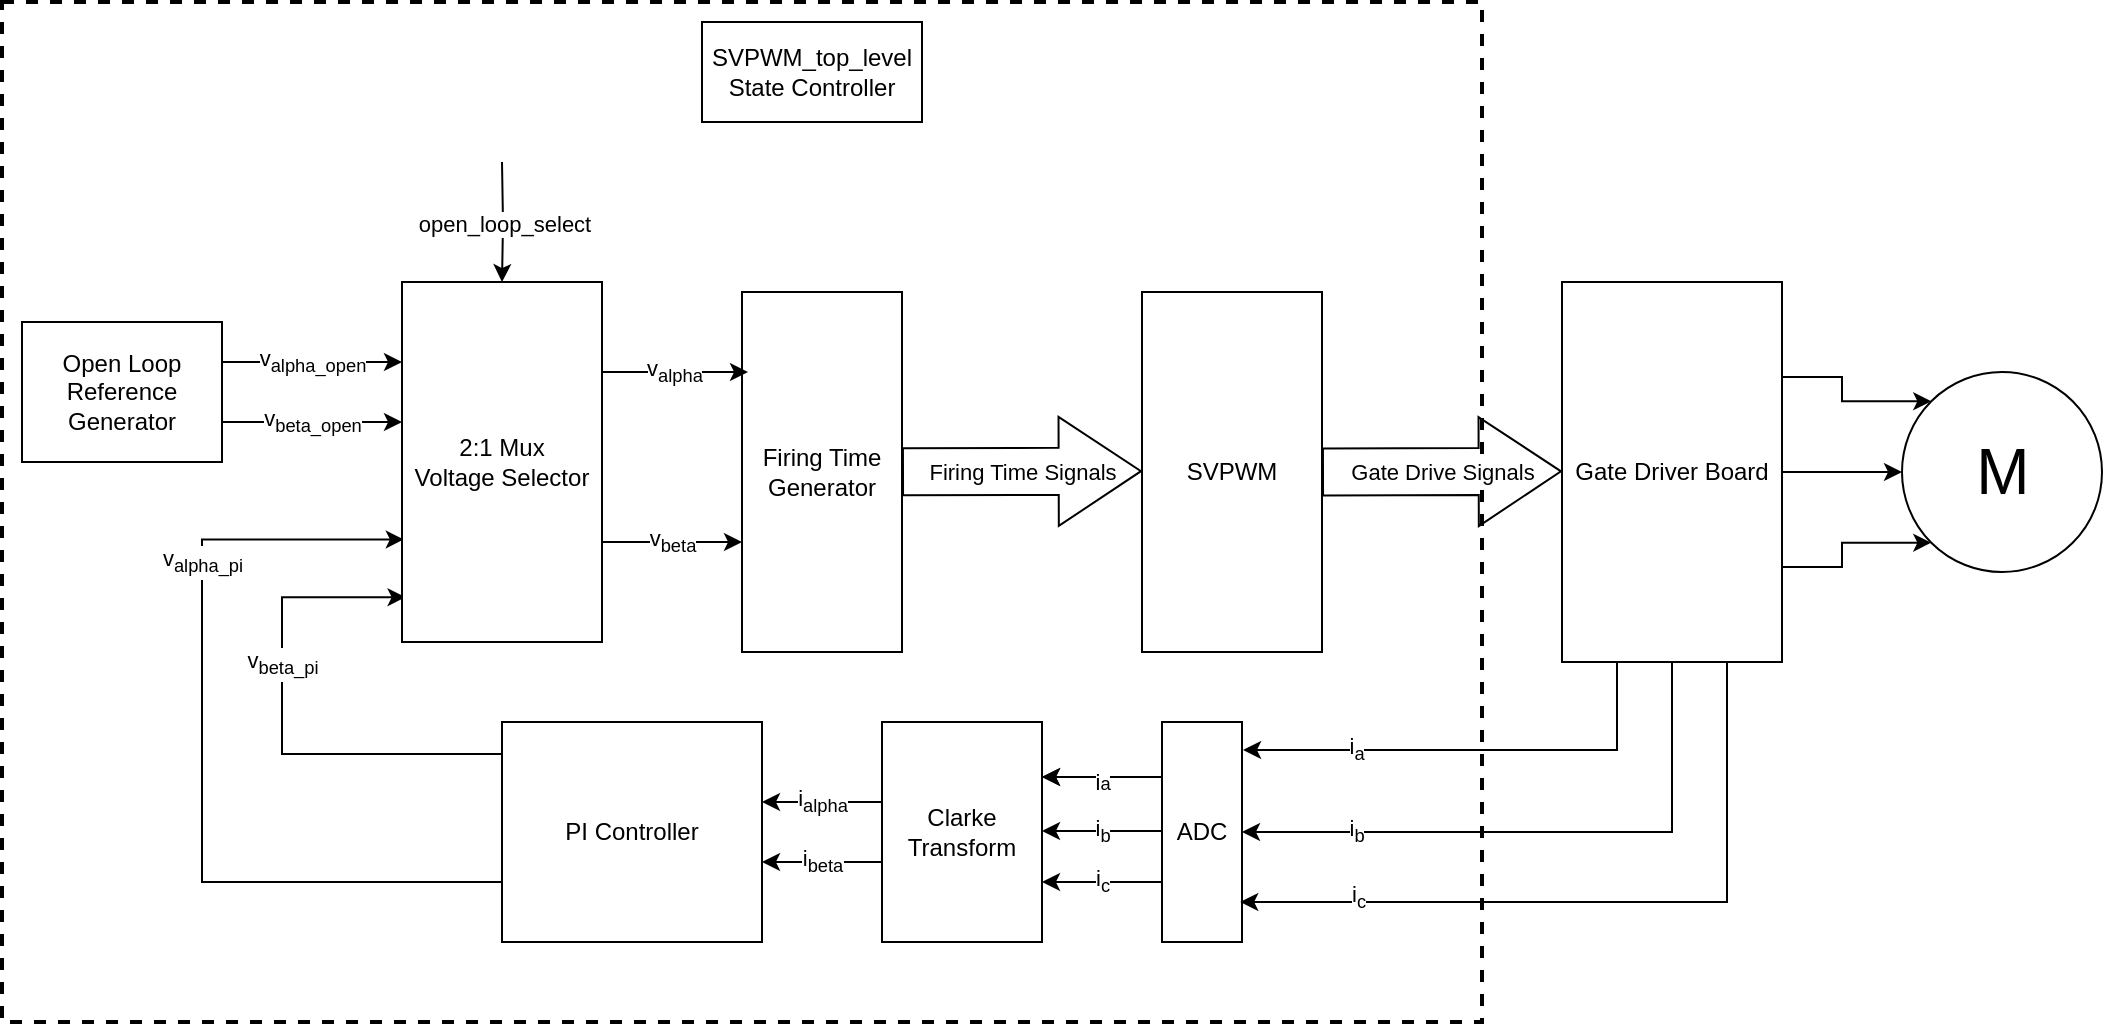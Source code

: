 <mxfile version="16.5.1" type="device"><diagram id="el2ZOe0W15FQ_RSqRqxI" name="Page-1"><mxGraphModel dx="1038" dy="737" grid="1" gridSize="10" guides="1" tooltips="1" connect="1" arrows="1" fold="1" page="1" pageScale="1" pageWidth="850" pageHeight="1100" math="0" shadow="0"><root><mxCell id="0"/><mxCell id="1" parent="0"/><mxCell id="Dm2t4EaqTQWZse2MFo61-11" value="" style="rounded=0;whiteSpace=wrap;html=1;fillColor=none;dashed=1;strokeWidth=2;" parent="1" vertex="1"><mxGeometry x="50" y="50" width="740" height="510" as="geometry"/></mxCell><mxCell id="5rADyu5DhYVkDNa7COwK-15" style="edgeStyle=orthogonalEdgeStyle;rounded=0;orthogonalLoop=1;jettySize=auto;html=1;exitX=1;exitY=0.25;exitDx=0;exitDy=0;entryX=0;entryY=0;entryDx=0;entryDy=0;" parent="1" source="5rADyu5DhYVkDNa7COwK-5" target="5rADyu5DhYVkDNa7COwK-10" edge="1"><mxGeometry relative="1" as="geometry"/></mxCell><mxCell id="5rADyu5DhYVkDNa7COwK-16" style="edgeStyle=orthogonalEdgeStyle;rounded=0;orthogonalLoop=1;jettySize=auto;html=1;exitX=1;exitY=0.5;exitDx=0;exitDy=0;" parent="1" source="5rADyu5DhYVkDNa7COwK-5" target="5rADyu5DhYVkDNa7COwK-10" edge="1"><mxGeometry relative="1" as="geometry"/></mxCell><mxCell id="5rADyu5DhYVkDNa7COwK-17" style="edgeStyle=orthogonalEdgeStyle;rounded=0;orthogonalLoop=1;jettySize=auto;html=1;exitX=1;exitY=0.75;exitDx=0;exitDy=0;entryX=0;entryY=1;entryDx=0;entryDy=0;" parent="1" source="5rADyu5DhYVkDNa7COwK-5" target="5rADyu5DhYVkDNa7COwK-10" edge="1"><mxGeometry relative="1" as="geometry"/></mxCell><mxCell id="5rADyu5DhYVkDNa7COwK-5" value="Gate Driver Board" style="rounded=0;whiteSpace=wrap;html=1;" parent="1" vertex="1"><mxGeometry x="830" y="190" width="110" height="190" as="geometry"/></mxCell><mxCell id="5rADyu5DhYVkDNa7COwK-10" value="M" style="verticalLabelPosition=middle;shadow=0;dashed=0;align=center;html=1;verticalAlign=middle;strokeWidth=1;shape=ellipse;fontSize=32;perimeter=ellipsePerimeter;" parent="1" vertex="1"><mxGeometry x="1000" y="235" width="100" height="100" as="geometry"/></mxCell><mxCell id="c5ei8WbMXMN6Et1oem6r-2" value="&lt;sub&gt;&lt;span style=&quot;font-size: 11px&quot;&gt;i&lt;/span&gt;a&lt;/sub&gt;" style="edgeStyle=orthogonalEdgeStyle;rounded=0;orthogonalLoop=1;jettySize=auto;html=1;exitX=0;exitY=0.25;exitDx=0;exitDy=0;entryX=1;entryY=0.25;entryDx=0;entryDy=0;" parent="1" edge="1"><mxGeometry relative="1" as="geometry"><mxPoint x="630" y="437.5" as="sourcePoint"/><mxPoint x="570" y="437.5" as="targetPoint"/></mxGeometry></mxCell><mxCell id="5rADyu5DhYVkDNa7COwK-9" value="ADC" style="rounded=0;whiteSpace=wrap;html=1;" parent="1" vertex="1"><mxGeometry x="630" y="410" width="40" height="110" as="geometry"/></mxCell><mxCell id="5rADyu5DhYVkDNa7COwK-20" value="" style="endArrow=classic;html=1;rounded=0;entryX=1.013;entryY=0.127;entryDx=0;entryDy=0;entryPerimeter=0;edgeStyle=orthogonalEdgeStyle;exitX=0.25;exitY=1;exitDx=0;exitDy=0;" parent="1" source="5rADyu5DhYVkDNa7COwK-5" target="5rADyu5DhYVkDNa7COwK-9" edge="1"><mxGeometry relative="1" as="geometry"><mxPoint x="850" y="400" as="sourcePoint"/><mxPoint x="960" y="450" as="targetPoint"/><Array as="points"><mxPoint x="858" y="424"/></Array></mxGeometry></mxCell><mxCell id="5rADyu5DhYVkDNa7COwK-21" value="i&lt;sub&gt;a&lt;/sub&gt;" style="edgeLabel;resizable=0;html=1;align=center;verticalAlign=middle;" parent="5rADyu5DhYVkDNa7COwK-20" connectable="0" vertex="1"><mxGeometry relative="1" as="geometry"><mxPoint x="-59" as="offset"/></mxGeometry></mxCell><mxCell id="c5ei8WbMXMN6Et1oem6r-30" value="i&lt;sub&gt;c&lt;/sub&gt;" style="edgeStyle=orthogonalEdgeStyle;rounded=0;orthogonalLoop=1;jettySize=auto;html=1;exitX=0;exitY=0.25;exitDx=0;exitDy=0;entryX=1;entryY=0.25;entryDx=0;entryDy=0;" parent="1" edge="1"><mxGeometry relative="1" as="geometry"><mxPoint x="630" y="490" as="sourcePoint"/><mxPoint x="570" y="490" as="targetPoint"/><mxPoint as="offset"/></mxGeometry></mxCell><mxCell id="c5ei8WbMXMN6Et1oem6r-31" value="SVPWM_top_level State Controller" style="rounded=0;whiteSpace=wrap;html=1;" parent="1" vertex="1"><mxGeometry x="400" y="60" width="110" height="50" as="geometry"/></mxCell><mxCell id="c5ei8WbMXMN6Et1oem6r-32" value="Clarke Transform" style="rounded=0;whiteSpace=wrap;html=1;" parent="1" vertex="1"><mxGeometry x="490" y="410" width="80" height="110" as="geometry"/></mxCell><mxCell id="c5ei8WbMXMN6Et1oem6r-33" value="i&lt;sub&gt;b&lt;/sub&gt;" style="edgeStyle=orthogonalEdgeStyle;rounded=0;orthogonalLoop=1;jettySize=auto;html=1;exitX=0;exitY=0.25;exitDx=0;exitDy=0;entryX=1;entryY=0.25;entryDx=0;entryDy=0;" parent="1" edge="1"><mxGeometry relative="1" as="geometry"><mxPoint x="630" y="464.5" as="sourcePoint"/><mxPoint x="570" y="464.5" as="targetPoint"/></mxGeometry></mxCell><mxCell id="c5ei8WbMXMN6Et1oem6r-34" value="i&lt;sub&gt;alpha&lt;/sub&gt;" style="edgeStyle=orthogonalEdgeStyle;rounded=0;orthogonalLoop=1;jettySize=auto;html=1;exitX=0;exitY=0.25;exitDx=0;exitDy=0;entryX=1;entryY=0.25;entryDx=0;entryDy=0;" parent="1" edge="1"><mxGeometry relative="1" as="geometry"><mxPoint x="490" y="450" as="sourcePoint"/><mxPoint x="430" y="450" as="targetPoint"/></mxGeometry></mxCell><mxCell id="c5ei8WbMXMN6Et1oem6r-35" value="&lt;span style=&quot;font-size: 11px&quot;&gt;i&lt;/span&gt;&lt;sub&gt;beta&lt;/sub&gt;" style="edgeStyle=orthogonalEdgeStyle;rounded=0;orthogonalLoop=1;jettySize=auto;html=1;exitX=0;exitY=0.25;exitDx=0;exitDy=0;entryX=1;entryY=0.25;entryDx=0;entryDy=0;" parent="1" edge="1"><mxGeometry relative="1" as="geometry"><mxPoint x="490" y="480" as="sourcePoint"/><mxPoint x="430" y="480" as="targetPoint"/><Array as="points"><mxPoint x="460" y="480"/><mxPoint x="460" y="480"/></Array></mxGeometry></mxCell><mxCell id="c5ei8WbMXMN6Et1oem6r-36" value="Firing Time Generator" style="rounded=0;whiteSpace=wrap;html=1;overflow=visible;" parent="1" vertex="1"><mxGeometry x="420" y="195" width="80" height="180" as="geometry"/></mxCell><mxCell id="c5ei8WbMXMN6Et1oem6r-37" value="v&lt;sub&gt;alpha&lt;/sub&gt;" style="edgeStyle=orthogonalEdgeStyle;rounded=0;orthogonalLoop=1;jettySize=auto;html=1;entryX=1;entryY=0.25;entryDx=0;entryDy=0;" parent="1" edge="1"><mxGeometry relative="1" as="geometry"><mxPoint x="348" y="235" as="sourcePoint"/><mxPoint x="423" y="235.0" as="targetPoint"/></mxGeometry></mxCell><mxCell id="c5ei8WbMXMN6Et1oem6r-39" value="&lt;sub&gt;&lt;span style=&quot;font-size: 11px&quot;&gt;i&lt;/span&gt;a&lt;/sub&gt;" style="edgeStyle=orthogonalEdgeStyle;rounded=0;orthogonalLoop=1;jettySize=auto;html=1;exitX=0;exitY=0.25;exitDx=0;exitDy=0;entryX=1;entryY=0.25;entryDx=0;entryDy=0;" parent="1" edge="1"><mxGeometry relative="1" as="geometry"><mxPoint x="630" y="437.5" as="sourcePoint"/><mxPoint x="570" y="437.5" as="targetPoint"/></mxGeometry></mxCell><mxCell id="c5ei8WbMXMN6Et1oem6r-43" value="v&lt;sub&gt;beta&lt;/sub&gt;" style="edgeStyle=orthogonalEdgeStyle;rounded=0;orthogonalLoop=1;jettySize=auto;html=1;entryX=1;entryY=0.25;entryDx=0;entryDy=0;" parent="1" edge="1"><mxGeometry relative="1" as="geometry"><mxPoint x="350" y="320" as="sourcePoint"/><mxPoint x="420" y="320" as="targetPoint"/></mxGeometry></mxCell><mxCell id="c5ei8WbMXMN6Et1oem6r-45" value="PI Controller" style="rounded=0;whiteSpace=wrap;html=1;fillColor=default;" parent="1" vertex="1"><mxGeometry x="300" y="410" width="130" height="110" as="geometry"/></mxCell><mxCell id="c5ei8WbMXMN6Et1oem6r-46" value="v&lt;sub&gt;beta_pi&lt;/sub&gt;" style="edgeStyle=orthogonalEdgeStyle;rounded=0;orthogonalLoop=1;jettySize=auto;html=1;exitX=0;exitY=0.25;exitDx=0;exitDy=0;entryX=0.018;entryY=0.87;entryDx=0;entryDy=0;entryPerimeter=0;" parent="1" edge="1"><mxGeometry x="0.376" relative="1" as="geometry"><mxPoint x="300" y="481" as="sourcePoint"/><mxPoint x="251.8" y="347.6" as="targetPoint"/><Array as="points"><mxPoint x="300" y="426"/><mxPoint x="190" y="426"/><mxPoint x="190" y="348"/></Array><mxPoint as="offset"/></mxGeometry></mxCell><mxCell id="c5ei8WbMXMN6Et1oem6r-47" value="v&lt;sub&gt;alpha_pi&lt;/sub&gt;" style="edgeStyle=orthogonalEdgeStyle;rounded=0;orthogonalLoop=1;jettySize=auto;html=1;exitX=0;exitY=0.25;exitDx=0;exitDy=0;entryX=0.009;entryY=0.715;entryDx=0;entryDy=0;entryPerimeter=0;" parent="1" target="c5ei8WbMXMN6Et1oem6r-50" edge="1"><mxGeometry x="0.514" relative="1" as="geometry"><mxPoint x="300" y="450" as="sourcePoint"/><mxPoint x="160" y="340" as="targetPoint"/><Array as="points"><mxPoint x="300" y="490"/><mxPoint x="150" y="490"/><mxPoint x="150" y="319"/></Array><mxPoint as="offset"/></mxGeometry></mxCell><mxCell id="c5ei8WbMXMN6Et1oem6r-53" value="" style="group" parent="1" vertex="1" connectable="0"><mxGeometry x="160" y="190" width="190" height="180" as="geometry"/></mxCell><mxCell id="c5ei8WbMXMN6Et1oem6r-60" value="" style="group" parent="c5ei8WbMXMN6Et1oem6r-53" vertex="1" connectable="0"><mxGeometry width="190" height="180" as="geometry"/></mxCell><mxCell id="c5ei8WbMXMN6Et1oem6r-50" value="2:1 Mux&lt;br&gt;Voltage Selector" style="rounded=0;whiteSpace=wrap;html=1;overflow=visible;" parent="c5ei8WbMXMN6Et1oem6r-60" vertex="1"><mxGeometry x="90" width="100" height="180" as="geometry"/></mxCell><mxCell id="c5ei8WbMXMN6Et1oem6r-58" value="v&lt;sub&gt;beta_open&lt;/sub&gt;" style="edgeStyle=orthogonalEdgeStyle;rounded=0;orthogonalLoop=1;jettySize=auto;html=1;exitX=0;exitY=0.25;exitDx=0;exitDy=0;" parent="c5ei8WbMXMN6Et1oem6r-60" edge="1"><mxGeometry relative="1" as="geometry"><mxPoint y="70" as="sourcePoint"/><mxPoint x="90" y="70" as="targetPoint"/></mxGeometry></mxCell><mxCell id="c5ei8WbMXMN6Et1oem6r-59" value="v&lt;sub&gt;alpha_open&lt;/sub&gt;" style="edgeStyle=orthogonalEdgeStyle;rounded=0;orthogonalLoop=1;jettySize=auto;html=1;exitX=0;exitY=0.25;exitDx=0;exitDy=0;" parent="c5ei8WbMXMN6Et1oem6r-60" edge="1"><mxGeometry relative="1" as="geometry"><mxPoint y="40" as="sourcePoint"/><mxPoint x="90" y="40" as="targetPoint"/></mxGeometry></mxCell><mxCell id="c5ei8WbMXMN6Et1oem6r-61" value="Open Loop Reference Generator" style="rounded=0;whiteSpace=wrap;html=1;fillColor=default;" parent="1" vertex="1"><mxGeometry x="60" y="210" width="100" height="70" as="geometry"/></mxCell><mxCell id="c5ei8WbMXMN6Et1oem6r-63" value="open_loop_select" style="edgeStyle=orthogonalEdgeStyle;rounded=0;orthogonalLoop=1;jettySize=auto;html=1;entryX=0.5;entryY=0;entryDx=0;entryDy=0;" parent="1" target="c5ei8WbMXMN6Et1oem6r-50" edge="1"><mxGeometry relative="1" as="geometry"><mxPoint x="300" y="130" as="sourcePoint"/><mxPoint x="320" y="130" as="targetPoint"/></mxGeometry></mxCell><mxCell id="c5ei8WbMXMN6Et1oem6r-64" value="" style="group" parent="1" vertex="1" connectable="0"><mxGeometry x="590" y="195" width="240" height="180" as="geometry"/></mxCell><mxCell id="5rADyu5DhYVkDNa7COwK-7" value="Gate Drive Signals" style="shape=flexArrow;endArrow=classic;html=1;rounded=0;endWidth=29.965;endSize=13.388;width=23.529;" parent="c5ei8WbMXMN6Et1oem6r-64" edge="1"><mxGeometry width="50" height="50" relative="1" as="geometry"><mxPoint x="120" y="90" as="sourcePoint"/><mxPoint x="240" y="89.66" as="targetPoint"/></mxGeometry></mxCell><mxCell id="c5ei8WbMXMN6Et1oem6r-38" value="SVPWM" style="rounded=0;whiteSpace=wrap;html=1;" parent="c5ei8WbMXMN6Et1oem6r-64" vertex="1"><mxGeometry x="30" width="90" height="180" as="geometry"/></mxCell><mxCell id="c5ei8WbMXMN6Et1oem6r-67" value="Firing Time Signals" style="shape=flexArrow;endArrow=classic;html=1;rounded=0;endWidth=29.965;endSize=13.388;width=23.529;" parent="c5ei8WbMXMN6Et1oem6r-64" edge="1"><mxGeometry width="50" height="50" relative="1" as="geometry"><mxPoint x="-90" y="89.92" as="sourcePoint"/><mxPoint x="30" y="89.58" as="targetPoint"/></mxGeometry></mxCell><mxCell id="Dm2t4EaqTQWZse2MFo61-3" value="" style="endArrow=classic;html=1;rounded=0;exitX=0.5;exitY=1;exitDx=0;exitDy=0;edgeStyle=orthogonalEdgeStyle;entryX=1;entryY=0.5;entryDx=0;entryDy=0;" parent="1" source="5rADyu5DhYVkDNa7COwK-5" target="5rADyu5DhYVkDNa7COwK-9" edge="1"><mxGeometry relative="1" as="geometry"><mxPoint x="839.71" y="430.0" as="sourcePoint"/><mxPoint x="800" y="472" as="targetPoint"/><Array as="points"><mxPoint x="885" y="465"/></Array></mxGeometry></mxCell><mxCell id="Dm2t4EaqTQWZse2MFo61-4" value="i&lt;sub&gt;b&lt;/sub&gt;" style="edgeLabel;resizable=0;html=1;align=center;verticalAlign=middle;" parent="Dm2t4EaqTQWZse2MFo61-3" connectable="0" vertex="1"><mxGeometry relative="1" as="geometry"><mxPoint x="-93" as="offset"/></mxGeometry></mxCell><mxCell id="Dm2t4EaqTQWZse2MFo61-5" value="" style="endArrow=classic;html=1;rounded=0;exitX=0.75;exitY=1;exitDx=0;exitDy=0;edgeStyle=orthogonalEdgeStyle;entryX=0.977;entryY=0.825;entryDx=0;entryDy=0;entryPerimeter=0;" parent="1" source="5rADyu5DhYVkDNa7COwK-5" target="5rADyu5DhYVkDNa7COwK-9" edge="1"><mxGeometry relative="1" as="geometry"><mxPoint x="885" y="410" as="sourcePoint"/><mxPoint x="690" y="512" as="targetPoint"/><Array as="points"><mxPoint x="912" y="500"/><mxPoint x="669" y="500"/></Array></mxGeometry></mxCell><mxCell id="Dm2t4EaqTQWZse2MFo61-6" value="i&lt;sub&gt;c&lt;/sub&gt;" style="edgeLabel;resizable=0;html=1;align=center;verticalAlign=middle;" parent="Dm2t4EaqTQWZse2MFo61-5" connectable="0" vertex="1"><mxGeometry relative="1" as="geometry"><mxPoint x="-123" y="-2" as="offset"/></mxGeometry></mxCell></root></mxGraphModel></diagram></mxfile>